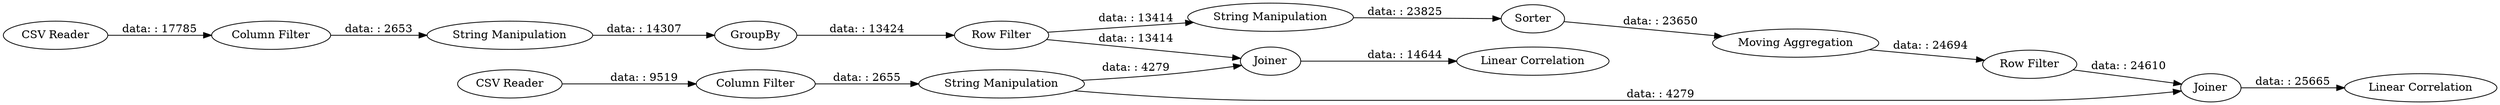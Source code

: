 digraph {
	"-675096982677325797_17" [label="String Manipulation"]
	"-675096982677325797_13" [label="Column Filter"]
	"-675096982677325797_23" [label="Row Filter"]
	"-675096982677325797_16" [label=Joiner]
	"-675096982677325797_18" [label="String Manipulation"]
	"-675096982677325797_11" [label="CSV Reader"]
	"-675096982677325797_21" [label=Joiner]
	"-675096982677325797_9" [label="Linear Correlation"]
	"-675096982677325797_25" [label="Row Filter"]
	"-675096982677325797_12" [label="Column Filter"]
	"-675096982677325797_24" [label=Sorter]
	"-675096982677325797_20" [label="Moving Aggregation"]
	"-675096982677325797_10" [label="CSV Reader"]
	"-675096982677325797_22" [label="Linear Correlation"]
	"-675096982677325797_15" [label=GroupBy]
	"-675096982677325797_14" [label="String Manipulation"]
	"-675096982677325797_16" -> "-675096982677325797_9" [label="data: : 25665"]
	"-675096982677325797_25" -> "-675096982677325797_16" [label="data: : 24610"]
	"-675096982677325797_23" -> "-675096982677325797_21" [label="data: : 13414"]
	"-675096982677325797_10" -> "-675096982677325797_13" [label="data: : 17785"]
	"-675096982677325797_13" -> "-675096982677325797_14" [label="data: : 2653"]
	"-675096982677325797_15" -> "-675096982677325797_23" [label="data: : 13424"]
	"-675096982677325797_23" -> "-675096982677325797_18" [label="data: : 13414"]
	"-675096982677325797_20" -> "-675096982677325797_25" [label="data: : 24694"]
	"-675096982677325797_24" -> "-675096982677325797_20" [label="data: : 23650"]
	"-675096982677325797_11" -> "-675096982677325797_12" [label="data: : 9519"]
	"-675096982677325797_17" -> "-675096982677325797_21" [label="data: : 4279"]
	"-675096982677325797_12" -> "-675096982677325797_17" [label="data: : 2655"]
	"-675096982677325797_17" -> "-675096982677325797_16" [label="data: : 4279"]
	"-675096982677325797_18" -> "-675096982677325797_24" [label="data: : 23825"]
	"-675096982677325797_14" -> "-675096982677325797_15" [label="data: : 14307"]
	"-675096982677325797_21" -> "-675096982677325797_22" [label="data: : 14644"]
	rankdir=LR
}
